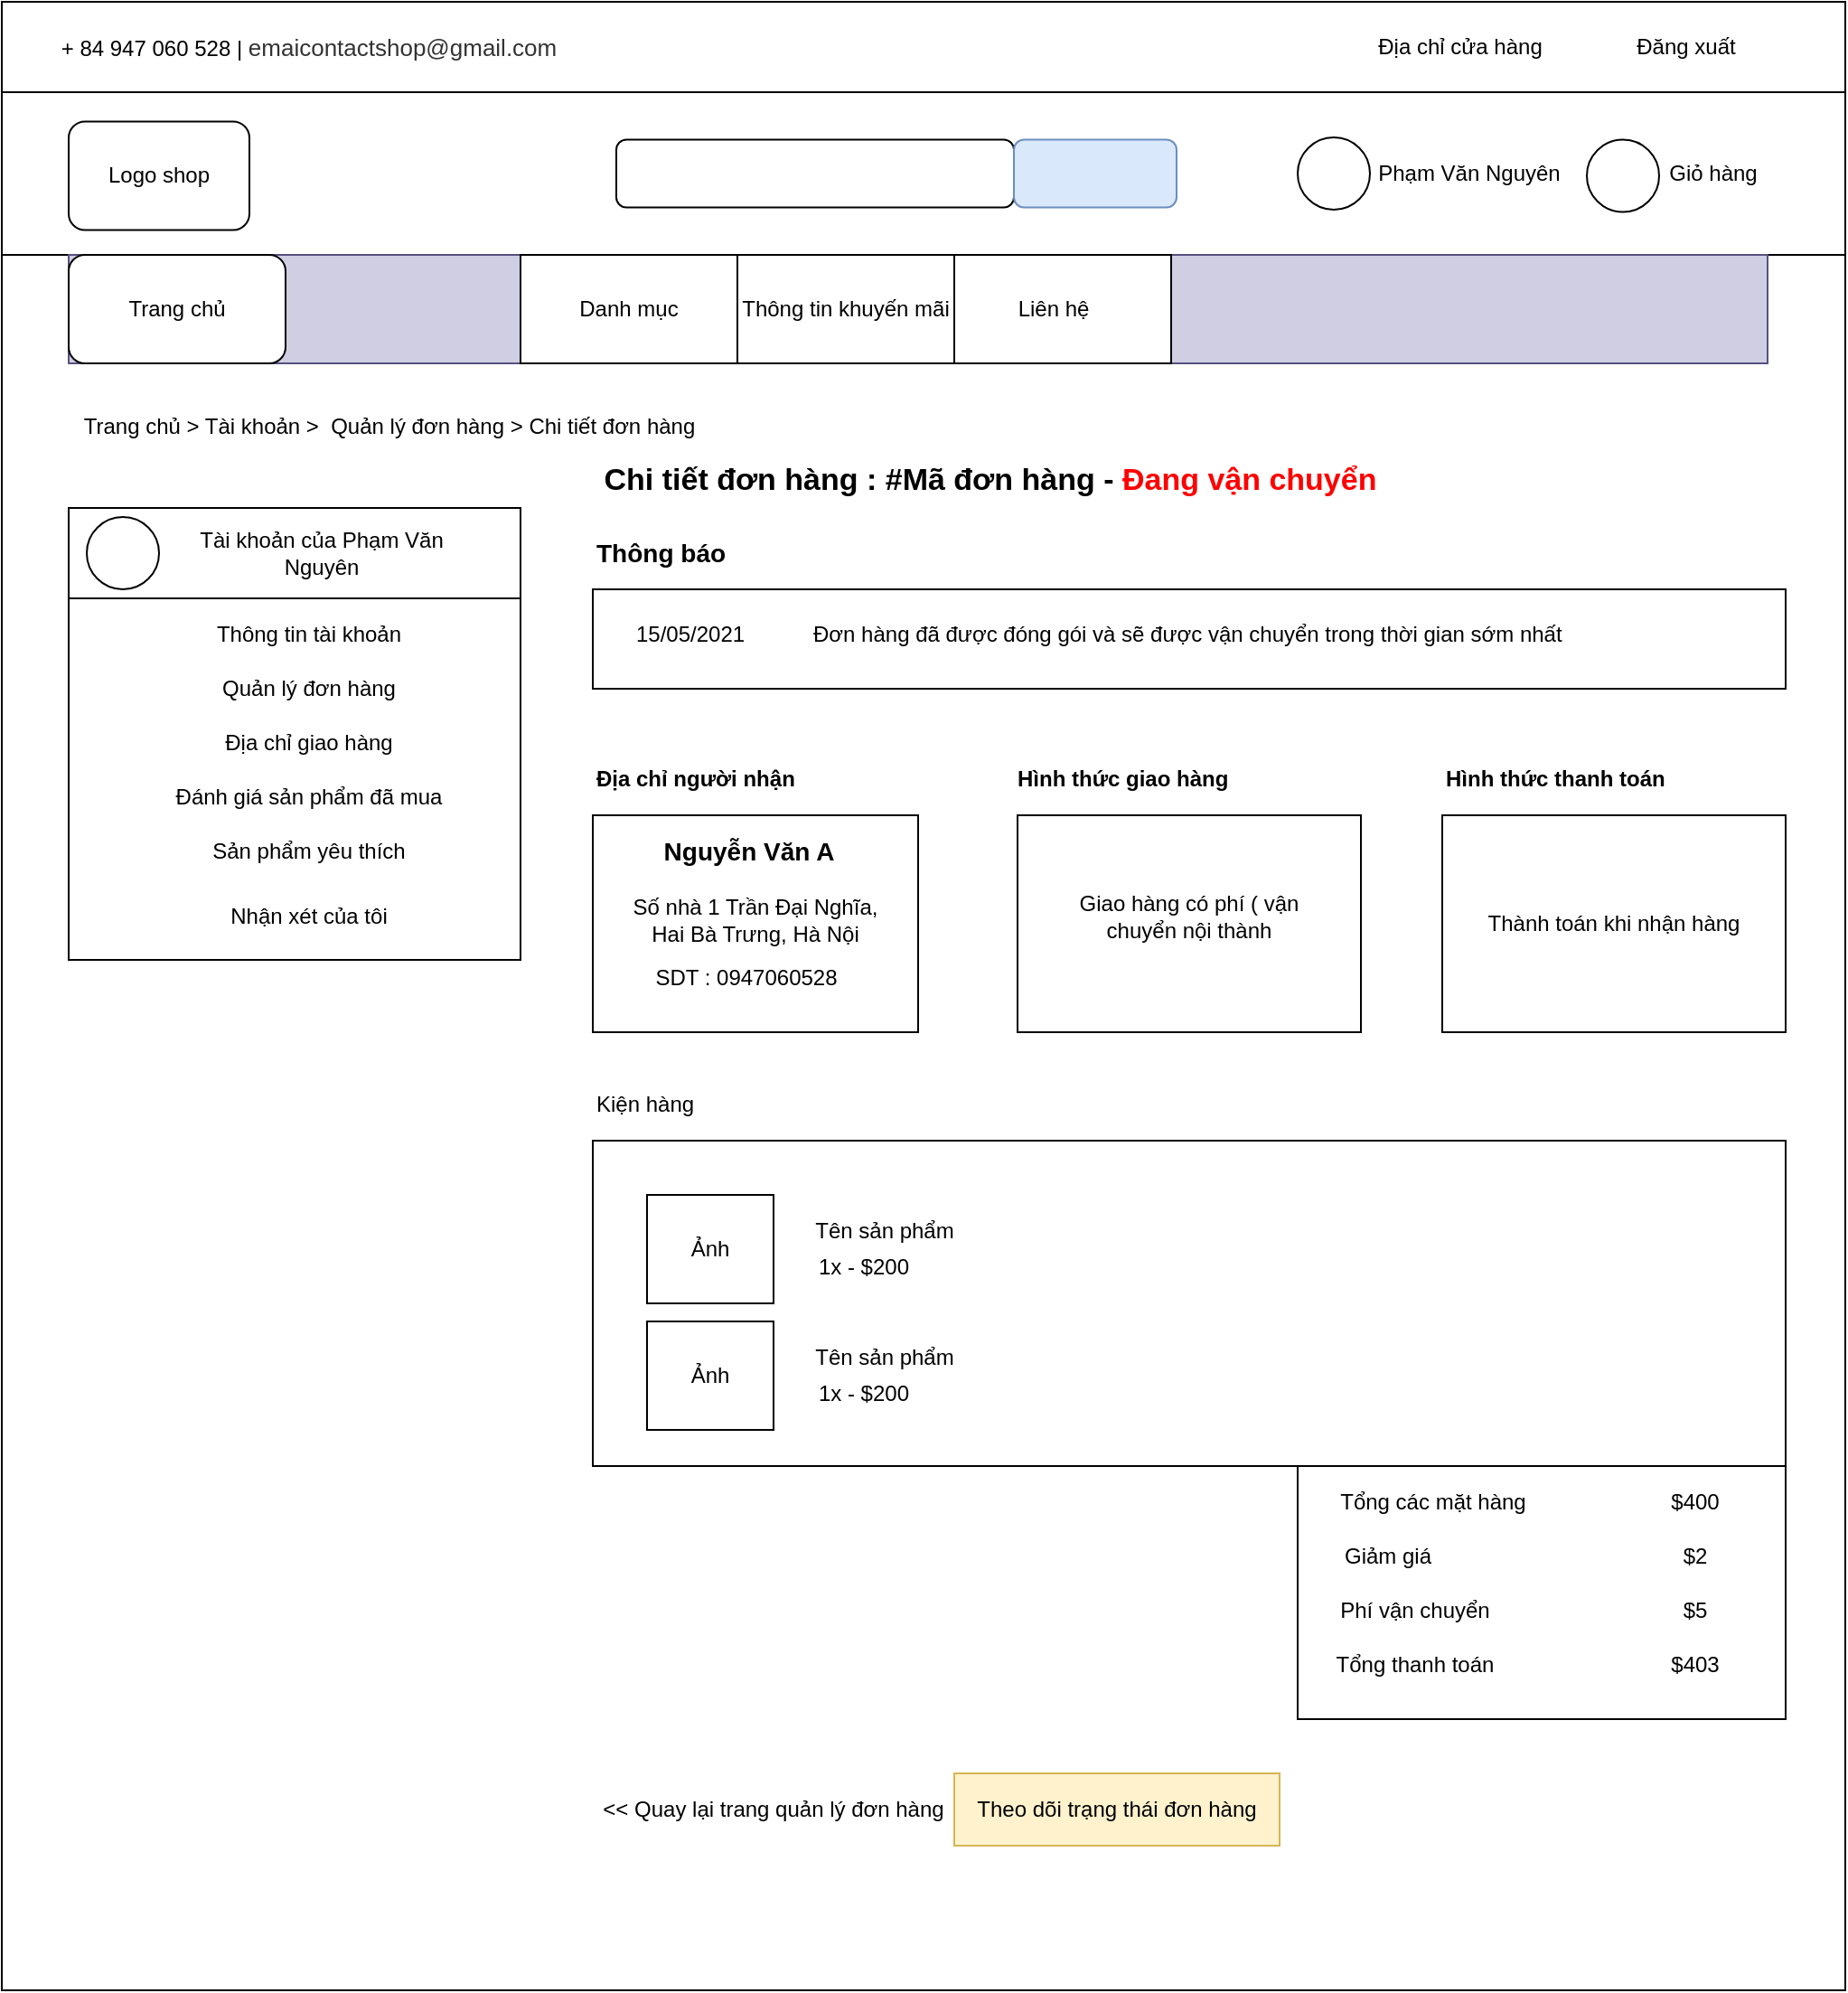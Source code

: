 <mxfile version="14.7.1" type="device"><diagram id="_wIvV1hXP4rn6So0o0pi" name="Page-1"><mxGraphModel dx="1865" dy="1690" grid="1" gridSize="10" guides="1" tooltips="1" connect="1" arrows="1" fold="1" page="1" pageScale="1" pageWidth="827" pageHeight="1169" math="0" shadow="0"><root><mxCell id="0"/><mxCell id="1" parent="0"/><mxCell id="Nj-fpVgR-Cv8LFvgXdNe-1" value="" style="rounded=0;whiteSpace=wrap;html=1;" parent="1" vertex="1"><mxGeometry x="-97" y="-1090" width="1020" height="1100" as="geometry"/></mxCell><mxCell id="Nj-fpVgR-Cv8LFvgXdNe-2" value="" style="rounded=0;whiteSpace=wrap;html=1;" parent="1" vertex="1"><mxGeometry x="-97" y="-1090" width="1020" height="50" as="geometry"/></mxCell><mxCell id="Nj-fpVgR-Cv8LFvgXdNe-3" value="" style="rounded=0;whiteSpace=wrap;html=1;shadow=0;glass=0;" parent="1" vertex="1"><mxGeometry x="-97" y="-1040" width="1020" height="90" as="geometry"/></mxCell><mxCell id="Nj-fpVgR-Cv8LFvgXdNe-4" value="+ 84 947 060 528 |&amp;nbsp;&lt;span style=&quot;color: rgb(51 , 51 , 51) ; font-size: 13px ; background-color: rgb(255 , 255 , 255) ; font-family: &amp;#34;poppins&amp;#34; , sans-serif ; text-align: left&quot;&gt;emaicontactshop@gmail.com&lt;/span&gt;" style="text;html=1;strokeColor=none;fillColor=none;align=center;verticalAlign=middle;whiteSpace=wrap;rounded=0;" parent="1" vertex="1"><mxGeometry x="-97" y="-1080" width="340" height="30" as="geometry"/></mxCell><mxCell id="Nj-fpVgR-Cv8LFvgXdNe-5" value="Địa chỉ cửa hàng" style="text;html=1;align=center;verticalAlign=middle;whiteSpace=wrap;rounded=0;noLabel=0;shadow=0;glass=0;" parent="1" vertex="1"><mxGeometry x="650" y="-1077.5" width="120" height="25" as="geometry"/></mxCell><mxCell id="Nj-fpVgR-Cv8LFvgXdNe-6" value="Đăng xuất" style="text;html=1;strokeColor=none;fillColor=none;align=center;verticalAlign=middle;whiteSpace=wrap;rounded=0;" parent="1" vertex="1"><mxGeometry x="800" y="-1075" width="70" height="20" as="geometry"/></mxCell><mxCell id="Nj-fpVgR-Cv8LFvgXdNe-7" value="" style="rounded=1;whiteSpace=wrap;html=1;shadow=0;glass=0;" parent="1" vertex="1"><mxGeometry x="-60" y="-1023.75" width="100" height="60" as="geometry"/></mxCell><mxCell id="Nj-fpVgR-Cv8LFvgXdNe-8" value="" style="rounded=1;whiteSpace=wrap;html=1;shadow=0;glass=0;" parent="1" vertex="1"><mxGeometry x="243" y="-1013.75" width="220" height="37.5" as="geometry"/></mxCell><mxCell id="Nj-fpVgR-Cv8LFvgXdNe-9" value="" style="rounded=1;whiteSpace=wrap;html=1;shadow=0;glass=0;fillColor=#dae8fc;strokeColor=#6c8ebf;" parent="1" vertex="1"><mxGeometry x="463" y="-1013.75" width="90" height="37.5" as="geometry"/></mxCell><mxCell id="Nj-fpVgR-Cv8LFvgXdNe-10" value="" style="ellipse;whiteSpace=wrap;html=1;aspect=fixed;rounded=0;shadow=0;glass=0;" parent="1" vertex="1"><mxGeometry x="620" y="-1015" width="40" height="40" as="geometry"/></mxCell><mxCell id="Nj-fpVgR-Cv8LFvgXdNe-11" value="" style="ellipse;whiteSpace=wrap;html=1;aspect=fixed;rounded=0;shadow=0;glass=0;" parent="1" vertex="1"><mxGeometry x="780" y="-1013.75" width="40" height="40" as="geometry"/></mxCell><mxCell id="Nj-fpVgR-Cv8LFvgXdNe-12" value="Phạm Văn Nguyên" style="text;html=1;strokeColor=none;fillColor=none;align=center;verticalAlign=middle;whiteSpace=wrap;rounded=0;shadow=0;glass=0;" parent="1" vertex="1"><mxGeometry x="660" y="-1005" width="110" height="20" as="geometry"/></mxCell><mxCell id="Nj-fpVgR-Cv8LFvgXdNe-13" value="Giỏ hàng" style="text;html=1;strokeColor=none;fillColor=none;align=center;verticalAlign=middle;whiteSpace=wrap;rounded=0;shadow=0;glass=0;" parent="1" vertex="1"><mxGeometry x="820" y="-1005" width="60" height="20" as="geometry"/></mxCell><mxCell id="Nj-fpVgR-Cv8LFvgXdNe-14" value="Logo shop" style="text;html=1;strokeColor=none;fillColor=none;align=center;verticalAlign=middle;whiteSpace=wrap;rounded=0;shadow=0;glass=0;" parent="1" vertex="1"><mxGeometry x="-40" y="-1003.75" width="60" height="20" as="geometry"/></mxCell><mxCell id="Nj-fpVgR-Cv8LFvgXdNe-15" value="" style="rounded=0;whiteSpace=wrap;html=1;shadow=0;glass=0;fillColor=#d0cee2;strokeColor=#56517e;" parent="1" vertex="1"><mxGeometry x="-60" y="-950" width="940" height="60" as="geometry"/></mxCell><mxCell id="Nj-fpVgR-Cv8LFvgXdNe-16" value="" style="rounded=1;whiteSpace=wrap;html=1;shadow=0;glass=0;" parent="1" vertex="1"><mxGeometry x="-60" y="-950" width="120" height="60" as="geometry"/></mxCell><mxCell id="Nj-fpVgR-Cv8LFvgXdNe-17" value="Trang chủ" style="text;html=1;strokeColor=none;fillColor=none;align=center;verticalAlign=middle;whiteSpace=wrap;rounded=0;shadow=0;glass=0;" parent="1" vertex="1"><mxGeometry x="-50" y="-930" width="100" height="20" as="geometry"/></mxCell><mxCell id="Nj-fpVgR-Cv8LFvgXdNe-21" value="" style="rounded=0;whiteSpace=wrap;html=1;shadow=0;glass=0;" parent="1" vertex="1"><mxGeometry x="190" y="-950" width="120" height="60" as="geometry"/></mxCell><mxCell id="Nj-fpVgR-Cv8LFvgXdNe-22" value="" style="rounded=0;whiteSpace=wrap;html=1;shadow=0;glass=0;" parent="1" vertex="1"><mxGeometry x="310" y="-950" width="120" height="60" as="geometry"/></mxCell><mxCell id="Nj-fpVgR-Cv8LFvgXdNe-23" value="" style="rounded=0;whiteSpace=wrap;html=1;shadow=0;glass=0;" parent="1" vertex="1"><mxGeometry x="430" y="-950" width="120" height="60" as="geometry"/></mxCell><mxCell id="Nj-fpVgR-Cv8LFvgXdNe-24" value="Danh mục" style="text;html=1;strokeColor=none;fillColor=none;align=center;verticalAlign=middle;whiteSpace=wrap;rounded=0;shadow=0;glass=0;" parent="1" vertex="1"><mxGeometry x="205" y="-930" width="90" height="20" as="geometry"/></mxCell><mxCell id="Nj-fpVgR-Cv8LFvgXdNe-25" value="Thông tin khuyến mãi" style="text;html=1;strokeColor=none;fillColor=none;align=center;verticalAlign=middle;whiteSpace=wrap;rounded=0;shadow=0;glass=0;" parent="1" vertex="1"><mxGeometry x="310" y="-930" width="120" height="20" as="geometry"/></mxCell><mxCell id="Nj-fpVgR-Cv8LFvgXdNe-26" value="Liên hệ" style="text;html=1;strokeColor=none;fillColor=none;align=center;verticalAlign=middle;whiteSpace=wrap;rounded=0;shadow=0;glass=0;" parent="1" vertex="1"><mxGeometry x="440" y="-930" width="90" height="20" as="geometry"/></mxCell><mxCell id="Nj-fpVgR-Cv8LFvgXdNe-33" value="Trang chủ &amp;gt; Tài khoản &amp;gt;&amp;nbsp; Quản lý đơn hàng &amp;gt; Chi tiết đơn hàng&lt;span style=&quot;color: rgba(0 , 0 , 0 , 0) ; font-family: monospace ; font-size: 0px&quot;&gt;%3CmxGraphModel%3E%3Croot%3E%3CmxCell%20id%3D%220%22%2F%3E%3CmxCell%20id%3D%221%22%20parent%3D%220%22%2F%3E%3CmxCell%20id%3D%222%22%20value%3D%22Trang%20ch%E1%BB%A7%20%26amp%3Bgt%3B%20Gi%E1%BB%8F%20h%C3%A0ng%22%20style%3D%22text%3Bhtml%3D1%3BstrokeColor%3Dnone%3BfillColor%3Dnone%3Balign%3Dcenter%3BverticalAlign%3Dmiddle%3BwhiteSpace%3Dwrap%3Brounded%3D0%3B%22%20vertex%3D%221%22%20parent%3D%221%22%3E%3CmxGeometry%20x%3D%22-40%22%20y%3D%22-870%22%20width%3D%22130%22%20height%3D%2230%22%20as%3D%22geometry%22%2F%3E%3C%2FmxCell%3E%3C%2Froot%3E%3C%2FmxGraphM&lt;/span&gt;" style="text;html=1;strokeColor=none;fillColor=none;align=center;verticalAlign=middle;whiteSpace=wrap;rounded=0;" parent="1" vertex="1"><mxGeometry x="-55" y="-870" width="345" height="30" as="geometry"/></mxCell><mxCell id="Nj-fpVgR-Cv8LFvgXdNe-34" value="" style="rounded=0;whiteSpace=wrap;html=1;" parent="1" vertex="1"><mxGeometry x="-60" y="-810" width="250" height="250" as="geometry"/></mxCell><mxCell id="Nj-fpVgR-Cv8LFvgXdNe-35" value="Thông tin tài khoản" style="text;html=1;strokeColor=none;fillColor=none;align=center;verticalAlign=middle;whiteSpace=wrap;rounded=0;" parent="1" vertex="1"><mxGeometry x="-32" y="-750" width="210" height="20" as="geometry"/></mxCell><mxCell id="Nj-fpVgR-Cv8LFvgXdNe-36" value="Quản lý đơn hàng" style="text;html=1;strokeColor=none;fillColor=none;align=center;verticalAlign=middle;whiteSpace=wrap;rounded=0;" parent="1" vertex="1"><mxGeometry x="-32" y="-720" width="210" height="20" as="geometry"/></mxCell><mxCell id="Nj-fpVgR-Cv8LFvgXdNe-37" value="Địa chỉ giao hàng" style="text;html=1;strokeColor=none;fillColor=none;align=center;verticalAlign=middle;whiteSpace=wrap;rounded=0;" parent="1" vertex="1"><mxGeometry x="-32" y="-690" width="210" height="20" as="geometry"/></mxCell><mxCell id="Nj-fpVgR-Cv8LFvgXdNe-38" value="Đánh giá sản phẩm đã mua" style="text;html=1;strokeColor=none;fillColor=none;align=center;verticalAlign=middle;whiteSpace=wrap;rounded=0;" parent="1" vertex="1"><mxGeometry x="-32" y="-660" width="210" height="20" as="geometry"/></mxCell><mxCell id="Nj-fpVgR-Cv8LFvgXdNe-39" value="Sản phẩm yêu thích" style="text;html=1;strokeColor=none;fillColor=none;align=center;verticalAlign=middle;whiteSpace=wrap;rounded=0;" parent="1" vertex="1"><mxGeometry x="-32" y="-630" width="210" height="20" as="geometry"/></mxCell><mxCell id="Nj-fpVgR-Cv8LFvgXdNe-40" value="Nhận xét của tôi" style="text;html=1;strokeColor=none;fillColor=none;align=center;verticalAlign=middle;whiteSpace=wrap;rounded=0;" parent="1" vertex="1"><mxGeometry x="-32" y="-594" width="210" height="20" as="geometry"/></mxCell><mxCell id="Nj-fpVgR-Cv8LFvgXdNe-41" value="" style="rounded=0;whiteSpace=wrap;html=1;" parent="1" vertex="1"><mxGeometry x="-60" y="-810" width="250" height="50" as="geometry"/></mxCell><mxCell id="Nj-fpVgR-Cv8LFvgXdNe-42" value="" style="ellipse;whiteSpace=wrap;html=1;aspect=fixed;" parent="1" vertex="1"><mxGeometry x="-50" y="-805" width="40" height="40" as="geometry"/></mxCell><mxCell id="Nj-fpVgR-Cv8LFvgXdNe-43" value="Tài khoản của Phạm Văn Nguyên" style="text;html=1;strokeColor=none;fillColor=none;align=center;verticalAlign=middle;whiteSpace=wrap;rounded=0;" parent="1" vertex="1"><mxGeometry x="-10" y="-795" width="180" height="20" as="geometry"/></mxCell><mxCell id="Nj-fpVgR-Cv8LFvgXdNe-44" value="" style="rounded=0;whiteSpace=wrap;html=1;" parent="1" vertex="1"><mxGeometry x="230" y="-765" width="660" height="55" as="geometry"/></mxCell><mxCell id="Nj-fpVgR-Cv8LFvgXdNe-45" value="Chi tiết đơn hàng : #Mã đơn hàng - &lt;font color=&quot;#ff0000&quot;&gt;Đang vận chuyển&lt;/font&gt;" style="text;html=1;strokeColor=none;fillColor=none;align=center;verticalAlign=middle;whiteSpace=wrap;rounded=0;fontSize=17;fontStyle=1" parent="1" vertex="1"><mxGeometry x="220" y="-840" width="460" height="30" as="geometry"/></mxCell><mxCell id="Nj-fpVgR-Cv8LFvgXdNe-46" value="&lt;b&gt;&lt;font style=&quot;font-size: 14px&quot;&gt;Thông báo&lt;/font&gt;&lt;/b&gt;" style="text;html=1;strokeColor=none;fillColor=none;align=left;verticalAlign=middle;whiteSpace=wrap;rounded=0;" parent="1" vertex="1"><mxGeometry x="230" y="-795" width="120" height="20" as="geometry"/></mxCell><mxCell id="Nj-fpVgR-Cv8LFvgXdNe-47" value="15/05/2021" style="text;html=1;strokeColor=none;fillColor=none;align=left;verticalAlign=middle;whiteSpace=wrap;rounded=0;" parent="1" vertex="1"><mxGeometry x="251.5" y="-750" width="77" height="20" as="geometry"/></mxCell><mxCell id="Nj-fpVgR-Cv8LFvgXdNe-48" value="Đơn hàng đã được đóng gói và sẽ được vận chuyển trong thời gian sớm nhất" style="text;html=1;strokeColor=none;fillColor=none;align=left;verticalAlign=middle;whiteSpace=wrap;rounded=0;" parent="1" vertex="1"><mxGeometry x="350" y="-750" width="510" height="20" as="geometry"/></mxCell><mxCell id="Nj-fpVgR-Cv8LFvgXdNe-49" value="" style="rounded=0;whiteSpace=wrap;html=1;" parent="1" vertex="1"><mxGeometry x="230" y="-640" width="180" height="120" as="geometry"/></mxCell><mxCell id="Nj-fpVgR-Cv8LFvgXdNe-52" value="" style="rounded=0;whiteSpace=wrap;html=1;" parent="1" vertex="1"><mxGeometry x="700" y="-640" width="190" height="120" as="geometry"/></mxCell><mxCell id="Nj-fpVgR-Cv8LFvgXdNe-53" value="" style="rounded=0;whiteSpace=wrap;html=1;" parent="1" vertex="1"><mxGeometry x="465" y="-640" width="190" height="120" as="geometry"/></mxCell><mxCell id="Nj-fpVgR-Cv8LFvgXdNe-54" value="&lt;b&gt;Địa chỉ người nhận&lt;/b&gt;" style="text;html=1;strokeColor=none;fillColor=none;align=left;verticalAlign=middle;whiteSpace=wrap;rounded=0;" parent="1" vertex="1"><mxGeometry x="230" y="-670" width="160" height="20" as="geometry"/></mxCell><mxCell id="Nj-fpVgR-Cv8LFvgXdNe-56" value="&lt;b&gt;Hình thức giao hàng&lt;/b&gt;" style="text;html=1;strokeColor=none;fillColor=none;align=left;verticalAlign=middle;whiteSpace=wrap;rounded=0;" parent="1" vertex="1"><mxGeometry x="463" y="-670" width="160" height="20" as="geometry"/></mxCell><mxCell id="Nj-fpVgR-Cv8LFvgXdNe-57" value="&lt;b&gt;Hình thức thanh toán&lt;/b&gt;" style="text;html=1;strokeColor=none;fillColor=none;align=left;verticalAlign=middle;whiteSpace=wrap;rounded=0;" parent="1" vertex="1"><mxGeometry x="700" y="-670" width="160" height="20" as="geometry"/></mxCell><mxCell id="Nj-fpVgR-Cv8LFvgXdNe-58" value="" style="rounded=0;whiteSpace=wrap;html=1;" parent="1" vertex="1"><mxGeometry x="230" y="-460" width="660" height="180" as="geometry"/></mxCell><mxCell id="Nj-fpVgR-Cv8LFvgXdNe-59" value="Kiện hàng" style="text;html=1;strokeColor=none;fillColor=none;align=left;verticalAlign=middle;whiteSpace=wrap;rounded=0;" parent="1" vertex="1"><mxGeometry x="230" y="-490" width="150" height="20" as="geometry"/></mxCell><mxCell id="Nj-fpVgR-Cv8LFvgXdNe-60" value="" style="rounded=0;whiteSpace=wrap;html=1;" parent="1" vertex="1"><mxGeometry x="620" y="-280" width="270" height="140" as="geometry"/></mxCell><mxCell id="Nj-fpVgR-Cv8LFvgXdNe-61" value="Tổng các mặt hàng" style="text;html=1;strokeColor=none;fillColor=none;align=center;verticalAlign=middle;whiteSpace=wrap;rounded=0;" parent="1" vertex="1"><mxGeometry x="640" y="-270" width="110" height="20" as="geometry"/></mxCell><mxCell id="Nj-fpVgR-Cv8LFvgXdNe-62" value="Giảm giá" style="text;html=1;strokeColor=none;fillColor=none;align=center;verticalAlign=middle;whiteSpace=wrap;rounded=0;" parent="1" vertex="1"><mxGeometry x="640" y="-240" width="60" height="20" as="geometry"/></mxCell><mxCell id="Nj-fpVgR-Cv8LFvgXdNe-63" value="Phí vận chuyển" style="text;html=1;strokeColor=none;fillColor=none;align=center;verticalAlign=middle;whiteSpace=wrap;rounded=0;" parent="1" vertex="1"><mxGeometry x="640" y="-210" width="90" height="20" as="geometry"/></mxCell><mxCell id="Nj-fpVgR-Cv8LFvgXdNe-64" value="Tổng thanh toán" style="text;html=1;strokeColor=none;fillColor=none;align=center;verticalAlign=middle;whiteSpace=wrap;rounded=0;" parent="1" vertex="1"><mxGeometry x="640" y="-180" width="90" height="20" as="geometry"/></mxCell><mxCell id="Nj-fpVgR-Cv8LFvgXdNe-66" value="&amp;lt;&amp;lt; Quay lại trang quản lý đơn hàng" style="text;html=1;strokeColor=none;fillColor=none;align=center;verticalAlign=middle;whiteSpace=wrap;rounded=0;" parent="1" vertex="1"><mxGeometry x="230" y="-110" width="200" height="40" as="geometry"/></mxCell><mxCell id="Nj-fpVgR-Cv8LFvgXdNe-67" value="Theo dõi trạng thái đơn hàng" style="text;html=1;strokeColor=#d6b656;fillColor=#fff2cc;align=center;verticalAlign=middle;whiteSpace=wrap;rounded=0;" parent="1" vertex="1"><mxGeometry x="430" y="-110" width="180" height="40" as="geometry"/></mxCell><mxCell id="US6Z_neExMkw8aRy4OOI-1" value="&lt;b&gt;&lt;font style=&quot;font-size: 14px&quot;&gt;Nguyễn Văn A&lt;/font&gt;&lt;/b&gt;" style="text;html=1;strokeColor=none;fillColor=none;align=center;verticalAlign=middle;whiteSpace=wrap;rounded=0;" vertex="1" parent="1"><mxGeometry x="243" y="-630" width="147" height="20" as="geometry"/></mxCell><mxCell id="US6Z_neExMkw8aRy4OOI-2" value="Số nhà 1 Trần Đại Nghĩa, Hai Bà Trưng, Hà Nội" style="text;html=1;strokeColor=none;fillColor=none;align=center;verticalAlign=middle;whiteSpace=wrap;rounded=0;" vertex="1" parent="1"><mxGeometry x="250" y="-604" width="140" height="44" as="geometry"/></mxCell><mxCell id="US6Z_neExMkw8aRy4OOI-3" value="SDT : 0947060528" style="text;html=1;strokeColor=none;fillColor=none;align=center;verticalAlign=middle;whiteSpace=wrap;rounded=0;" vertex="1" parent="1"><mxGeometry x="250" y="-560" width="130" height="20" as="geometry"/></mxCell><mxCell id="US6Z_neExMkw8aRy4OOI-4" value="Giao hàng có phí ( vận chuyển nội thành" style="text;html=1;strokeColor=none;fillColor=none;align=center;verticalAlign=middle;whiteSpace=wrap;rounded=0;" vertex="1" parent="1"><mxGeometry x="490" y="-601" width="140" height="34" as="geometry"/></mxCell><mxCell id="US6Z_neExMkw8aRy4OOI-5" value="Thành toán khi nhận hàng" style="text;html=1;strokeColor=none;fillColor=none;align=center;verticalAlign=middle;whiteSpace=wrap;rounded=0;" vertex="1" parent="1"><mxGeometry x="720" y="-601" width="150" height="41" as="geometry"/></mxCell><mxCell id="US6Z_neExMkw8aRy4OOI-6" value="" style="rounded=0;whiteSpace=wrap;html=1;" vertex="1" parent="1"><mxGeometry x="260" y="-430" width="70" height="60" as="geometry"/></mxCell><mxCell id="US6Z_neExMkw8aRy4OOI-7" value="Ảnh" style="text;html=1;strokeColor=none;fillColor=none;align=center;verticalAlign=middle;whiteSpace=wrap;rounded=0;" vertex="1" parent="1"><mxGeometry x="275" y="-410" width="40" height="20" as="geometry"/></mxCell><mxCell id="US6Z_neExMkw8aRy4OOI-8" value="Tên sản phẩm" style="text;html=1;strokeColor=none;fillColor=none;align=center;verticalAlign=middle;whiteSpace=wrap;rounded=0;" vertex="1" parent="1"><mxGeometry x="343" y="-420" width="97" height="20" as="geometry"/></mxCell><mxCell id="US6Z_neExMkw8aRy4OOI-9" value="1x - $200" style="text;html=1;strokeColor=none;fillColor=none;align=center;verticalAlign=middle;whiteSpace=wrap;rounded=0;" vertex="1" parent="1"><mxGeometry x="350" y="-400" width="60" height="20" as="geometry"/></mxCell><mxCell id="US6Z_neExMkw8aRy4OOI-13" value="" style="rounded=0;whiteSpace=wrap;html=1;" vertex="1" parent="1"><mxGeometry x="260" y="-360" width="70" height="60" as="geometry"/></mxCell><mxCell id="US6Z_neExMkw8aRy4OOI-14" value="Ảnh" style="text;html=1;strokeColor=none;fillColor=none;align=center;verticalAlign=middle;whiteSpace=wrap;rounded=0;" vertex="1" parent="1"><mxGeometry x="275" y="-340" width="40" height="20" as="geometry"/></mxCell><mxCell id="US6Z_neExMkw8aRy4OOI-18" value="Tên sản phẩm" style="text;html=1;strokeColor=none;fillColor=none;align=center;verticalAlign=middle;whiteSpace=wrap;rounded=0;" vertex="1" parent="1"><mxGeometry x="343" y="-350" width="97" height="20" as="geometry"/></mxCell><mxCell id="US6Z_neExMkw8aRy4OOI-19" value="1x - $200" style="text;html=1;strokeColor=none;fillColor=none;align=center;verticalAlign=middle;whiteSpace=wrap;rounded=0;" vertex="1" parent="1"><mxGeometry x="340" y="-330" width="80" height="20" as="geometry"/></mxCell><mxCell id="US6Z_neExMkw8aRy4OOI-20" value="$400" style="text;html=1;strokeColor=none;fillColor=none;align=center;verticalAlign=middle;whiteSpace=wrap;rounded=0;" vertex="1" parent="1"><mxGeometry x="820" y="-270" width="40" height="20" as="geometry"/></mxCell><mxCell id="US6Z_neExMkw8aRy4OOI-21" value="$2" style="text;html=1;strokeColor=none;fillColor=none;align=center;verticalAlign=middle;whiteSpace=wrap;rounded=0;" vertex="1" parent="1"><mxGeometry x="820" y="-240" width="40" height="20" as="geometry"/></mxCell><mxCell id="US6Z_neExMkw8aRy4OOI-22" value="$5" style="text;html=1;strokeColor=none;fillColor=none;align=center;verticalAlign=middle;whiteSpace=wrap;rounded=0;" vertex="1" parent="1"><mxGeometry x="820" y="-210" width="40" height="20" as="geometry"/></mxCell><mxCell id="US6Z_neExMkw8aRy4OOI-23" value="$403" style="text;html=1;strokeColor=none;fillColor=none;align=center;verticalAlign=middle;whiteSpace=wrap;rounded=0;" vertex="1" parent="1"><mxGeometry x="820" y="-180" width="40" height="20" as="geometry"/></mxCell></root></mxGraphModel></diagram></mxfile>